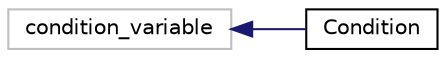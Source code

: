 digraph "Graphical Class Hierarchy"
{
 // LATEX_PDF_SIZE
  bgcolor="transparent";
  edge [fontname="Helvetica",fontsize="10",labelfontname="Helvetica",labelfontsize="10"];
  node [fontname="Helvetica",fontsize="10",shape=record];
  rankdir="LR";
  Node74 [label="condition_variable",height=0.2,width=0.4,color="grey75",tooltip=" "];
  Node74 -> Node0 [dir="back",color="midnightblue",fontsize="10",style="solid",fontname="Helvetica"];
  Node0 [label="Condition",height=0.2,width=0.4,color="black",URL="$classutils_1_1_condition.html",tooltip=" "];
}
